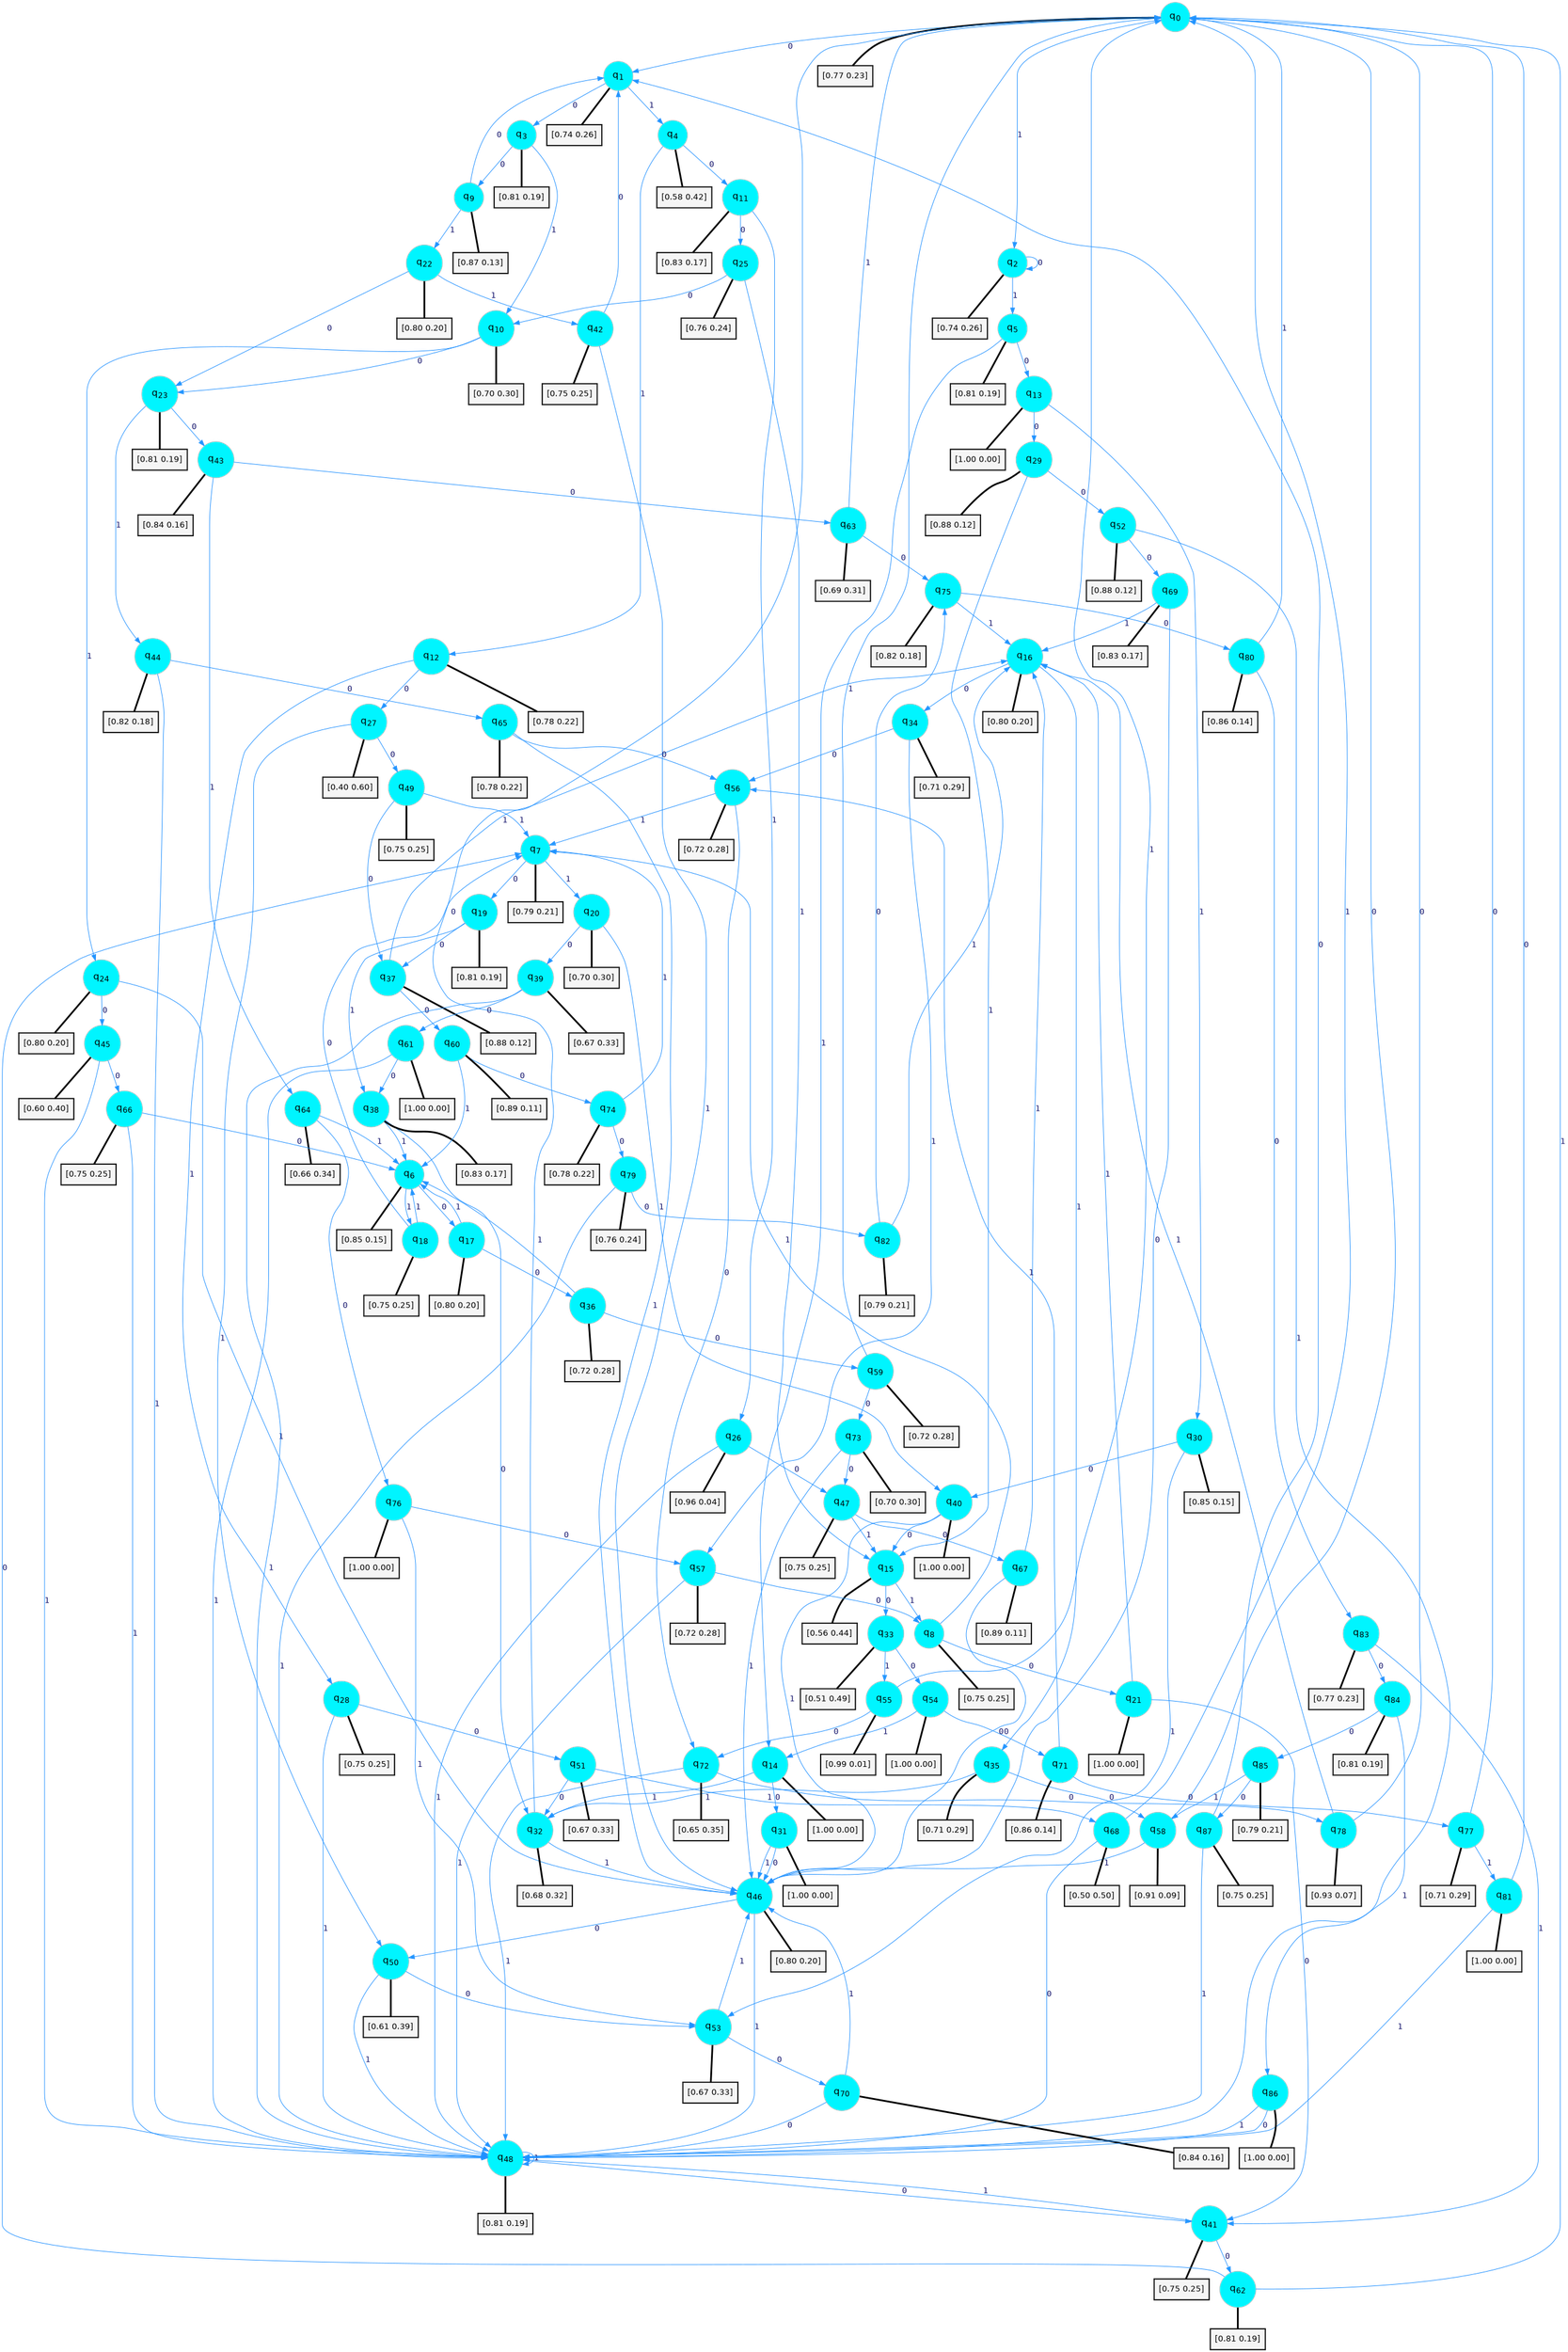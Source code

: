 digraph G {
graph [
bgcolor=transparent, dpi=300, rankdir=TD, size="40,25"];
node [
color=gray, fillcolor=turquoise1, fontcolor=black, fontname=Helvetica, fontsize=16, fontweight=bold, shape=circle, style=filled];
edge [
arrowsize=1, color=dodgerblue1, fontcolor=midnightblue, fontname=courier, fontweight=bold, penwidth=1, style=solid, weight=20];
0[label=<q<SUB>0</SUB>>];
1[label=<q<SUB>1</SUB>>];
2[label=<q<SUB>2</SUB>>];
3[label=<q<SUB>3</SUB>>];
4[label=<q<SUB>4</SUB>>];
5[label=<q<SUB>5</SUB>>];
6[label=<q<SUB>6</SUB>>];
7[label=<q<SUB>7</SUB>>];
8[label=<q<SUB>8</SUB>>];
9[label=<q<SUB>9</SUB>>];
10[label=<q<SUB>10</SUB>>];
11[label=<q<SUB>11</SUB>>];
12[label=<q<SUB>12</SUB>>];
13[label=<q<SUB>13</SUB>>];
14[label=<q<SUB>14</SUB>>];
15[label=<q<SUB>15</SUB>>];
16[label=<q<SUB>16</SUB>>];
17[label=<q<SUB>17</SUB>>];
18[label=<q<SUB>18</SUB>>];
19[label=<q<SUB>19</SUB>>];
20[label=<q<SUB>20</SUB>>];
21[label=<q<SUB>21</SUB>>];
22[label=<q<SUB>22</SUB>>];
23[label=<q<SUB>23</SUB>>];
24[label=<q<SUB>24</SUB>>];
25[label=<q<SUB>25</SUB>>];
26[label=<q<SUB>26</SUB>>];
27[label=<q<SUB>27</SUB>>];
28[label=<q<SUB>28</SUB>>];
29[label=<q<SUB>29</SUB>>];
30[label=<q<SUB>30</SUB>>];
31[label=<q<SUB>31</SUB>>];
32[label=<q<SUB>32</SUB>>];
33[label=<q<SUB>33</SUB>>];
34[label=<q<SUB>34</SUB>>];
35[label=<q<SUB>35</SUB>>];
36[label=<q<SUB>36</SUB>>];
37[label=<q<SUB>37</SUB>>];
38[label=<q<SUB>38</SUB>>];
39[label=<q<SUB>39</SUB>>];
40[label=<q<SUB>40</SUB>>];
41[label=<q<SUB>41</SUB>>];
42[label=<q<SUB>42</SUB>>];
43[label=<q<SUB>43</SUB>>];
44[label=<q<SUB>44</SUB>>];
45[label=<q<SUB>45</SUB>>];
46[label=<q<SUB>46</SUB>>];
47[label=<q<SUB>47</SUB>>];
48[label=<q<SUB>48</SUB>>];
49[label=<q<SUB>49</SUB>>];
50[label=<q<SUB>50</SUB>>];
51[label=<q<SUB>51</SUB>>];
52[label=<q<SUB>52</SUB>>];
53[label=<q<SUB>53</SUB>>];
54[label=<q<SUB>54</SUB>>];
55[label=<q<SUB>55</SUB>>];
56[label=<q<SUB>56</SUB>>];
57[label=<q<SUB>57</SUB>>];
58[label=<q<SUB>58</SUB>>];
59[label=<q<SUB>59</SUB>>];
60[label=<q<SUB>60</SUB>>];
61[label=<q<SUB>61</SUB>>];
62[label=<q<SUB>62</SUB>>];
63[label=<q<SUB>63</SUB>>];
64[label=<q<SUB>64</SUB>>];
65[label=<q<SUB>65</SUB>>];
66[label=<q<SUB>66</SUB>>];
67[label=<q<SUB>67</SUB>>];
68[label=<q<SUB>68</SUB>>];
69[label=<q<SUB>69</SUB>>];
70[label=<q<SUB>70</SUB>>];
71[label=<q<SUB>71</SUB>>];
72[label=<q<SUB>72</SUB>>];
73[label=<q<SUB>73</SUB>>];
74[label=<q<SUB>74</SUB>>];
75[label=<q<SUB>75</SUB>>];
76[label=<q<SUB>76</SUB>>];
77[label=<q<SUB>77</SUB>>];
78[label=<q<SUB>78</SUB>>];
79[label=<q<SUB>79</SUB>>];
80[label=<q<SUB>80</SUB>>];
81[label=<q<SUB>81</SUB>>];
82[label=<q<SUB>82</SUB>>];
83[label=<q<SUB>83</SUB>>];
84[label=<q<SUB>84</SUB>>];
85[label=<q<SUB>85</SUB>>];
86[label=<q<SUB>86</SUB>>];
87[label=<q<SUB>87</SUB>>];
88[label="[0.77 0.23]", shape=box,fontcolor=black, fontname=Helvetica, fontsize=14, penwidth=2, fillcolor=whitesmoke,color=black];
89[label="[0.74 0.26]", shape=box,fontcolor=black, fontname=Helvetica, fontsize=14, penwidth=2, fillcolor=whitesmoke,color=black];
90[label="[0.74 0.26]", shape=box,fontcolor=black, fontname=Helvetica, fontsize=14, penwidth=2, fillcolor=whitesmoke,color=black];
91[label="[0.81 0.19]", shape=box,fontcolor=black, fontname=Helvetica, fontsize=14, penwidth=2, fillcolor=whitesmoke,color=black];
92[label="[0.58 0.42]", shape=box,fontcolor=black, fontname=Helvetica, fontsize=14, penwidth=2, fillcolor=whitesmoke,color=black];
93[label="[0.81 0.19]", shape=box,fontcolor=black, fontname=Helvetica, fontsize=14, penwidth=2, fillcolor=whitesmoke,color=black];
94[label="[0.85 0.15]", shape=box,fontcolor=black, fontname=Helvetica, fontsize=14, penwidth=2, fillcolor=whitesmoke,color=black];
95[label="[0.79 0.21]", shape=box,fontcolor=black, fontname=Helvetica, fontsize=14, penwidth=2, fillcolor=whitesmoke,color=black];
96[label="[0.75 0.25]", shape=box,fontcolor=black, fontname=Helvetica, fontsize=14, penwidth=2, fillcolor=whitesmoke,color=black];
97[label="[0.87 0.13]", shape=box,fontcolor=black, fontname=Helvetica, fontsize=14, penwidth=2, fillcolor=whitesmoke,color=black];
98[label="[0.70 0.30]", shape=box,fontcolor=black, fontname=Helvetica, fontsize=14, penwidth=2, fillcolor=whitesmoke,color=black];
99[label="[0.83 0.17]", shape=box,fontcolor=black, fontname=Helvetica, fontsize=14, penwidth=2, fillcolor=whitesmoke,color=black];
100[label="[0.78 0.22]", shape=box,fontcolor=black, fontname=Helvetica, fontsize=14, penwidth=2, fillcolor=whitesmoke,color=black];
101[label="[1.00 0.00]", shape=box,fontcolor=black, fontname=Helvetica, fontsize=14, penwidth=2, fillcolor=whitesmoke,color=black];
102[label="[1.00 0.00]", shape=box,fontcolor=black, fontname=Helvetica, fontsize=14, penwidth=2, fillcolor=whitesmoke,color=black];
103[label="[0.56 0.44]", shape=box,fontcolor=black, fontname=Helvetica, fontsize=14, penwidth=2, fillcolor=whitesmoke,color=black];
104[label="[0.80 0.20]", shape=box,fontcolor=black, fontname=Helvetica, fontsize=14, penwidth=2, fillcolor=whitesmoke,color=black];
105[label="[0.80 0.20]", shape=box,fontcolor=black, fontname=Helvetica, fontsize=14, penwidth=2, fillcolor=whitesmoke,color=black];
106[label="[0.75 0.25]", shape=box,fontcolor=black, fontname=Helvetica, fontsize=14, penwidth=2, fillcolor=whitesmoke,color=black];
107[label="[0.81 0.19]", shape=box,fontcolor=black, fontname=Helvetica, fontsize=14, penwidth=2, fillcolor=whitesmoke,color=black];
108[label="[0.70 0.30]", shape=box,fontcolor=black, fontname=Helvetica, fontsize=14, penwidth=2, fillcolor=whitesmoke,color=black];
109[label="[1.00 0.00]", shape=box,fontcolor=black, fontname=Helvetica, fontsize=14, penwidth=2, fillcolor=whitesmoke,color=black];
110[label="[0.80 0.20]", shape=box,fontcolor=black, fontname=Helvetica, fontsize=14, penwidth=2, fillcolor=whitesmoke,color=black];
111[label="[0.81 0.19]", shape=box,fontcolor=black, fontname=Helvetica, fontsize=14, penwidth=2, fillcolor=whitesmoke,color=black];
112[label="[0.80 0.20]", shape=box,fontcolor=black, fontname=Helvetica, fontsize=14, penwidth=2, fillcolor=whitesmoke,color=black];
113[label="[0.76 0.24]", shape=box,fontcolor=black, fontname=Helvetica, fontsize=14, penwidth=2, fillcolor=whitesmoke,color=black];
114[label="[0.96 0.04]", shape=box,fontcolor=black, fontname=Helvetica, fontsize=14, penwidth=2, fillcolor=whitesmoke,color=black];
115[label="[0.40 0.60]", shape=box,fontcolor=black, fontname=Helvetica, fontsize=14, penwidth=2, fillcolor=whitesmoke,color=black];
116[label="[0.75 0.25]", shape=box,fontcolor=black, fontname=Helvetica, fontsize=14, penwidth=2, fillcolor=whitesmoke,color=black];
117[label="[0.88 0.12]", shape=box,fontcolor=black, fontname=Helvetica, fontsize=14, penwidth=2, fillcolor=whitesmoke,color=black];
118[label="[0.85 0.15]", shape=box,fontcolor=black, fontname=Helvetica, fontsize=14, penwidth=2, fillcolor=whitesmoke,color=black];
119[label="[1.00 0.00]", shape=box,fontcolor=black, fontname=Helvetica, fontsize=14, penwidth=2, fillcolor=whitesmoke,color=black];
120[label="[0.68 0.32]", shape=box,fontcolor=black, fontname=Helvetica, fontsize=14, penwidth=2, fillcolor=whitesmoke,color=black];
121[label="[0.51 0.49]", shape=box,fontcolor=black, fontname=Helvetica, fontsize=14, penwidth=2, fillcolor=whitesmoke,color=black];
122[label="[0.71 0.29]", shape=box,fontcolor=black, fontname=Helvetica, fontsize=14, penwidth=2, fillcolor=whitesmoke,color=black];
123[label="[0.71 0.29]", shape=box,fontcolor=black, fontname=Helvetica, fontsize=14, penwidth=2, fillcolor=whitesmoke,color=black];
124[label="[0.72 0.28]", shape=box,fontcolor=black, fontname=Helvetica, fontsize=14, penwidth=2, fillcolor=whitesmoke,color=black];
125[label="[0.88 0.12]", shape=box,fontcolor=black, fontname=Helvetica, fontsize=14, penwidth=2, fillcolor=whitesmoke,color=black];
126[label="[0.83 0.17]", shape=box,fontcolor=black, fontname=Helvetica, fontsize=14, penwidth=2, fillcolor=whitesmoke,color=black];
127[label="[0.67 0.33]", shape=box,fontcolor=black, fontname=Helvetica, fontsize=14, penwidth=2, fillcolor=whitesmoke,color=black];
128[label="[1.00 0.00]", shape=box,fontcolor=black, fontname=Helvetica, fontsize=14, penwidth=2, fillcolor=whitesmoke,color=black];
129[label="[0.75 0.25]", shape=box,fontcolor=black, fontname=Helvetica, fontsize=14, penwidth=2, fillcolor=whitesmoke,color=black];
130[label="[0.75 0.25]", shape=box,fontcolor=black, fontname=Helvetica, fontsize=14, penwidth=2, fillcolor=whitesmoke,color=black];
131[label="[0.84 0.16]", shape=box,fontcolor=black, fontname=Helvetica, fontsize=14, penwidth=2, fillcolor=whitesmoke,color=black];
132[label="[0.82 0.18]", shape=box,fontcolor=black, fontname=Helvetica, fontsize=14, penwidth=2, fillcolor=whitesmoke,color=black];
133[label="[0.60 0.40]", shape=box,fontcolor=black, fontname=Helvetica, fontsize=14, penwidth=2, fillcolor=whitesmoke,color=black];
134[label="[0.80 0.20]", shape=box,fontcolor=black, fontname=Helvetica, fontsize=14, penwidth=2, fillcolor=whitesmoke,color=black];
135[label="[0.75 0.25]", shape=box,fontcolor=black, fontname=Helvetica, fontsize=14, penwidth=2, fillcolor=whitesmoke,color=black];
136[label="[0.81 0.19]", shape=box,fontcolor=black, fontname=Helvetica, fontsize=14, penwidth=2, fillcolor=whitesmoke,color=black];
137[label="[0.75 0.25]", shape=box,fontcolor=black, fontname=Helvetica, fontsize=14, penwidth=2, fillcolor=whitesmoke,color=black];
138[label="[0.61 0.39]", shape=box,fontcolor=black, fontname=Helvetica, fontsize=14, penwidth=2, fillcolor=whitesmoke,color=black];
139[label="[0.67 0.33]", shape=box,fontcolor=black, fontname=Helvetica, fontsize=14, penwidth=2, fillcolor=whitesmoke,color=black];
140[label="[0.88 0.12]", shape=box,fontcolor=black, fontname=Helvetica, fontsize=14, penwidth=2, fillcolor=whitesmoke,color=black];
141[label="[0.67 0.33]", shape=box,fontcolor=black, fontname=Helvetica, fontsize=14, penwidth=2, fillcolor=whitesmoke,color=black];
142[label="[1.00 0.00]", shape=box,fontcolor=black, fontname=Helvetica, fontsize=14, penwidth=2, fillcolor=whitesmoke,color=black];
143[label="[0.99 0.01]", shape=box,fontcolor=black, fontname=Helvetica, fontsize=14, penwidth=2, fillcolor=whitesmoke,color=black];
144[label="[0.72 0.28]", shape=box,fontcolor=black, fontname=Helvetica, fontsize=14, penwidth=2, fillcolor=whitesmoke,color=black];
145[label="[0.72 0.28]", shape=box,fontcolor=black, fontname=Helvetica, fontsize=14, penwidth=2, fillcolor=whitesmoke,color=black];
146[label="[0.91 0.09]", shape=box,fontcolor=black, fontname=Helvetica, fontsize=14, penwidth=2, fillcolor=whitesmoke,color=black];
147[label="[0.72 0.28]", shape=box,fontcolor=black, fontname=Helvetica, fontsize=14, penwidth=2, fillcolor=whitesmoke,color=black];
148[label="[0.89 0.11]", shape=box,fontcolor=black, fontname=Helvetica, fontsize=14, penwidth=2, fillcolor=whitesmoke,color=black];
149[label="[1.00 0.00]", shape=box,fontcolor=black, fontname=Helvetica, fontsize=14, penwidth=2, fillcolor=whitesmoke,color=black];
150[label="[0.81 0.19]", shape=box,fontcolor=black, fontname=Helvetica, fontsize=14, penwidth=2, fillcolor=whitesmoke,color=black];
151[label="[0.69 0.31]", shape=box,fontcolor=black, fontname=Helvetica, fontsize=14, penwidth=2, fillcolor=whitesmoke,color=black];
152[label="[0.66 0.34]", shape=box,fontcolor=black, fontname=Helvetica, fontsize=14, penwidth=2, fillcolor=whitesmoke,color=black];
153[label="[0.78 0.22]", shape=box,fontcolor=black, fontname=Helvetica, fontsize=14, penwidth=2, fillcolor=whitesmoke,color=black];
154[label="[0.75 0.25]", shape=box,fontcolor=black, fontname=Helvetica, fontsize=14, penwidth=2, fillcolor=whitesmoke,color=black];
155[label="[0.89 0.11]", shape=box,fontcolor=black, fontname=Helvetica, fontsize=14, penwidth=2, fillcolor=whitesmoke,color=black];
156[label="[0.50 0.50]", shape=box,fontcolor=black, fontname=Helvetica, fontsize=14, penwidth=2, fillcolor=whitesmoke,color=black];
157[label="[0.83 0.17]", shape=box,fontcolor=black, fontname=Helvetica, fontsize=14, penwidth=2, fillcolor=whitesmoke,color=black];
158[label="[0.84 0.16]", shape=box,fontcolor=black, fontname=Helvetica, fontsize=14, penwidth=2, fillcolor=whitesmoke,color=black];
159[label="[0.86 0.14]", shape=box,fontcolor=black, fontname=Helvetica, fontsize=14, penwidth=2, fillcolor=whitesmoke,color=black];
160[label="[0.65 0.35]", shape=box,fontcolor=black, fontname=Helvetica, fontsize=14, penwidth=2, fillcolor=whitesmoke,color=black];
161[label="[0.70 0.30]", shape=box,fontcolor=black, fontname=Helvetica, fontsize=14, penwidth=2, fillcolor=whitesmoke,color=black];
162[label="[0.78 0.22]", shape=box,fontcolor=black, fontname=Helvetica, fontsize=14, penwidth=2, fillcolor=whitesmoke,color=black];
163[label="[0.82 0.18]", shape=box,fontcolor=black, fontname=Helvetica, fontsize=14, penwidth=2, fillcolor=whitesmoke,color=black];
164[label="[1.00 0.00]", shape=box,fontcolor=black, fontname=Helvetica, fontsize=14, penwidth=2, fillcolor=whitesmoke,color=black];
165[label="[0.71 0.29]", shape=box,fontcolor=black, fontname=Helvetica, fontsize=14, penwidth=2, fillcolor=whitesmoke,color=black];
166[label="[0.93 0.07]", shape=box,fontcolor=black, fontname=Helvetica, fontsize=14, penwidth=2, fillcolor=whitesmoke,color=black];
167[label="[0.76 0.24]", shape=box,fontcolor=black, fontname=Helvetica, fontsize=14, penwidth=2, fillcolor=whitesmoke,color=black];
168[label="[0.86 0.14]", shape=box,fontcolor=black, fontname=Helvetica, fontsize=14, penwidth=2, fillcolor=whitesmoke,color=black];
169[label="[1.00 0.00]", shape=box,fontcolor=black, fontname=Helvetica, fontsize=14, penwidth=2, fillcolor=whitesmoke,color=black];
170[label="[0.79 0.21]", shape=box,fontcolor=black, fontname=Helvetica, fontsize=14, penwidth=2, fillcolor=whitesmoke,color=black];
171[label="[0.77 0.23]", shape=box,fontcolor=black, fontname=Helvetica, fontsize=14, penwidth=2, fillcolor=whitesmoke,color=black];
172[label="[0.81 0.19]", shape=box,fontcolor=black, fontname=Helvetica, fontsize=14, penwidth=2, fillcolor=whitesmoke,color=black];
173[label="[0.79 0.21]", shape=box,fontcolor=black, fontname=Helvetica, fontsize=14, penwidth=2, fillcolor=whitesmoke,color=black];
174[label="[1.00 0.00]", shape=box,fontcolor=black, fontname=Helvetica, fontsize=14, penwidth=2, fillcolor=whitesmoke,color=black];
175[label="[0.75 0.25]", shape=box,fontcolor=black, fontname=Helvetica, fontsize=14, penwidth=2, fillcolor=whitesmoke,color=black];
0->1 [label=0];
0->2 [label=1];
0->88 [arrowhead=none, penwidth=3,color=black];
1->3 [label=0];
1->4 [label=1];
1->89 [arrowhead=none, penwidth=3,color=black];
2->2 [label=0];
2->5 [label=1];
2->90 [arrowhead=none, penwidth=3,color=black];
3->9 [label=0];
3->10 [label=1];
3->91 [arrowhead=none, penwidth=3,color=black];
4->11 [label=0];
4->12 [label=1];
4->92 [arrowhead=none, penwidth=3,color=black];
5->13 [label=0];
5->14 [label=1];
5->93 [arrowhead=none, penwidth=3,color=black];
6->17 [label=0];
6->18 [label=1];
6->94 [arrowhead=none, penwidth=3,color=black];
7->19 [label=0];
7->20 [label=1];
7->95 [arrowhead=none, penwidth=3,color=black];
8->21 [label=0];
8->7 [label=1];
8->96 [arrowhead=none, penwidth=3,color=black];
9->1 [label=0];
9->22 [label=1];
9->97 [arrowhead=none, penwidth=3,color=black];
10->23 [label=0];
10->24 [label=1];
10->98 [arrowhead=none, penwidth=3,color=black];
11->25 [label=0];
11->26 [label=1];
11->99 [arrowhead=none, penwidth=3,color=black];
12->27 [label=0];
12->28 [label=1];
12->100 [arrowhead=none, penwidth=3,color=black];
13->29 [label=0];
13->30 [label=1];
13->101 [arrowhead=none, penwidth=3,color=black];
14->31 [label=0];
14->32 [label=1];
14->102 [arrowhead=none, penwidth=3,color=black];
15->33 [label=0];
15->8 [label=1];
15->103 [arrowhead=none, penwidth=3,color=black];
16->34 [label=0];
16->35 [label=1];
16->104 [arrowhead=none, penwidth=3,color=black];
17->36 [label=0];
17->6 [label=1];
17->105 [arrowhead=none, penwidth=3,color=black];
18->7 [label=0];
18->6 [label=1];
18->106 [arrowhead=none, penwidth=3,color=black];
19->37 [label=0];
19->38 [label=1];
19->107 [arrowhead=none, penwidth=3,color=black];
20->39 [label=0];
20->40 [label=1];
20->108 [arrowhead=none, penwidth=3,color=black];
21->41 [label=0];
21->16 [label=1];
21->109 [arrowhead=none, penwidth=3,color=black];
22->23 [label=0];
22->42 [label=1];
22->110 [arrowhead=none, penwidth=3,color=black];
23->43 [label=0];
23->44 [label=1];
23->111 [arrowhead=none, penwidth=3,color=black];
24->45 [label=0];
24->46 [label=1];
24->112 [arrowhead=none, penwidth=3,color=black];
25->10 [label=0];
25->15 [label=1];
25->113 [arrowhead=none, penwidth=3,color=black];
26->47 [label=0];
26->48 [label=1];
26->114 [arrowhead=none, penwidth=3,color=black];
27->49 [label=0];
27->50 [label=1];
27->115 [arrowhead=none, penwidth=3,color=black];
28->51 [label=0];
28->48 [label=1];
28->116 [arrowhead=none, penwidth=3,color=black];
29->52 [label=0];
29->15 [label=1];
29->117 [arrowhead=none, penwidth=3,color=black];
30->40 [label=0];
30->53 [label=1];
30->118 [arrowhead=none, penwidth=3,color=black];
31->46 [label=0];
31->46 [label=1];
31->119 [arrowhead=none, penwidth=3,color=black];
32->0 [label=0];
32->46 [label=1];
32->120 [arrowhead=none, penwidth=3,color=black];
33->54 [label=0];
33->55 [label=1];
33->121 [arrowhead=none, penwidth=3,color=black];
34->56 [label=0];
34->57 [label=1];
34->122 [arrowhead=none, penwidth=3,color=black];
35->58 [label=0];
35->32 [label=1];
35->123 [arrowhead=none, penwidth=3,color=black];
36->59 [label=0];
36->6 [label=1];
36->124 [arrowhead=none, penwidth=3,color=black];
37->60 [label=0];
37->16 [label=1];
37->125 [arrowhead=none, penwidth=3,color=black];
38->32 [label=0];
38->6 [label=1];
38->126 [arrowhead=none, penwidth=3,color=black];
39->61 [label=0];
39->48 [label=1];
39->127 [arrowhead=none, penwidth=3,color=black];
40->15 [label=0];
40->46 [label=1];
40->128 [arrowhead=none, penwidth=3,color=black];
41->62 [label=0];
41->48 [label=1];
41->129 [arrowhead=none, penwidth=3,color=black];
42->1 [label=0];
42->46 [label=1];
42->130 [arrowhead=none, penwidth=3,color=black];
43->63 [label=0];
43->64 [label=1];
43->131 [arrowhead=none, penwidth=3,color=black];
44->65 [label=0];
44->48 [label=1];
44->132 [arrowhead=none, penwidth=3,color=black];
45->66 [label=0];
45->48 [label=1];
45->133 [arrowhead=none, penwidth=3,color=black];
46->50 [label=0];
46->48 [label=1];
46->134 [arrowhead=none, penwidth=3,color=black];
47->67 [label=0];
47->15 [label=1];
47->135 [arrowhead=none, penwidth=3,color=black];
48->41 [label=0];
48->48 [label=1];
48->136 [arrowhead=none, penwidth=3,color=black];
49->37 [label=0];
49->7 [label=1];
49->137 [arrowhead=none, penwidth=3,color=black];
50->53 [label=0];
50->48 [label=1];
50->138 [arrowhead=none, penwidth=3,color=black];
51->32 [label=0];
51->68 [label=1];
51->139 [arrowhead=none, penwidth=3,color=black];
52->69 [label=0];
52->48 [label=1];
52->140 [arrowhead=none, penwidth=3,color=black];
53->70 [label=0];
53->46 [label=1];
53->141 [arrowhead=none, penwidth=3,color=black];
54->71 [label=0];
54->14 [label=1];
54->142 [arrowhead=none, penwidth=3,color=black];
55->72 [label=0];
55->0 [label=1];
55->143 [arrowhead=none, penwidth=3,color=black];
56->72 [label=0];
56->7 [label=1];
56->144 [arrowhead=none, penwidth=3,color=black];
57->8 [label=0];
57->48 [label=1];
57->145 [arrowhead=none, penwidth=3,color=black];
58->0 [label=0];
58->46 [label=1];
58->146 [arrowhead=none, penwidth=3,color=black];
59->73 [label=0];
59->0 [label=1];
59->147 [arrowhead=none, penwidth=3,color=black];
60->74 [label=0];
60->6 [label=1];
60->148 [arrowhead=none, penwidth=3,color=black];
61->38 [label=0];
61->48 [label=1];
61->149 [arrowhead=none, penwidth=3,color=black];
62->7 [label=0];
62->0 [label=1];
62->150 [arrowhead=none, penwidth=3,color=black];
63->75 [label=0];
63->0 [label=1];
63->151 [arrowhead=none, penwidth=3,color=black];
64->76 [label=0];
64->6 [label=1];
64->152 [arrowhead=none, penwidth=3,color=black];
65->56 [label=0];
65->46 [label=1];
65->153 [arrowhead=none, penwidth=3,color=black];
66->6 [label=0];
66->48 [label=1];
66->154 [arrowhead=none, penwidth=3,color=black];
67->46 [label=0];
67->16 [label=1];
67->155 [arrowhead=none, penwidth=3,color=black];
68->48 [label=0];
68->0 [label=1];
68->156 [arrowhead=none, penwidth=3,color=black];
69->46 [label=0];
69->16 [label=1];
69->157 [arrowhead=none, penwidth=3,color=black];
70->48 [label=0];
70->46 [label=1];
70->158 [arrowhead=none, penwidth=3,color=black];
71->77 [label=0];
71->56 [label=1];
71->159 [arrowhead=none, penwidth=3,color=black];
72->78 [label=0];
72->48 [label=1];
72->160 [arrowhead=none, penwidth=3,color=black];
73->47 [label=0];
73->46 [label=1];
73->161 [arrowhead=none, penwidth=3,color=black];
74->79 [label=0];
74->7 [label=1];
74->162 [arrowhead=none, penwidth=3,color=black];
75->80 [label=0];
75->16 [label=1];
75->163 [arrowhead=none, penwidth=3,color=black];
76->57 [label=0];
76->53 [label=1];
76->164 [arrowhead=none, penwidth=3,color=black];
77->0 [label=0];
77->81 [label=1];
77->165 [arrowhead=none, penwidth=3,color=black];
78->0 [label=0];
78->16 [label=1];
78->166 [arrowhead=none, penwidth=3,color=black];
79->82 [label=0];
79->48 [label=1];
79->167 [arrowhead=none, penwidth=3,color=black];
80->83 [label=0];
80->0 [label=1];
80->168 [arrowhead=none, penwidth=3,color=black];
81->0 [label=0];
81->48 [label=1];
81->169 [arrowhead=none, penwidth=3,color=black];
82->75 [label=0];
82->16 [label=1];
82->170 [arrowhead=none, penwidth=3,color=black];
83->84 [label=0];
83->41 [label=1];
83->171 [arrowhead=none, penwidth=3,color=black];
84->85 [label=0];
84->86 [label=1];
84->172 [arrowhead=none, penwidth=3,color=black];
85->87 [label=0];
85->58 [label=1];
85->173 [arrowhead=none, penwidth=3,color=black];
86->48 [label=0];
86->48 [label=1];
86->174 [arrowhead=none, penwidth=3,color=black];
87->1 [label=0];
87->48 [label=1];
87->175 [arrowhead=none, penwidth=3,color=black];
}

